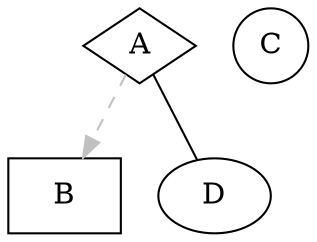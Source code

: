 digraph test1 {

  A [shape=diamond]
  B [shape=box]
  C [shape=circle]

  A -> B [style=dashed, color=grey]
  A -> D [penwidth=1, arrowhead=none]

}

